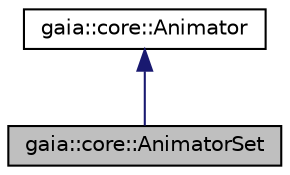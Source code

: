 digraph G
{
  edge [fontname="Helvetica",fontsize="10",labelfontname="Helvetica",labelfontsize="10"];
  node [fontname="Helvetica",fontsize="10",shape=record];
  Node1 [label="gaia::core::AnimatorSet",height=0.2,width=0.4,color="black", fillcolor="grey75", style="filled" fontcolor="black"];
  Node2 -> Node1 [dir=back,color="midnightblue",fontsize="10",style="solid",fontname="Helvetica"];
  Node2 [label="gaia::core::Animator",height=0.2,width=0.4,color="black", fillcolor="white", style="filled",URL="$d8/d36/classgaia_1_1core_1_1_animator.html",tooltip="This is the superclass for classes which provide basic support for animations which can be started..."];
}
